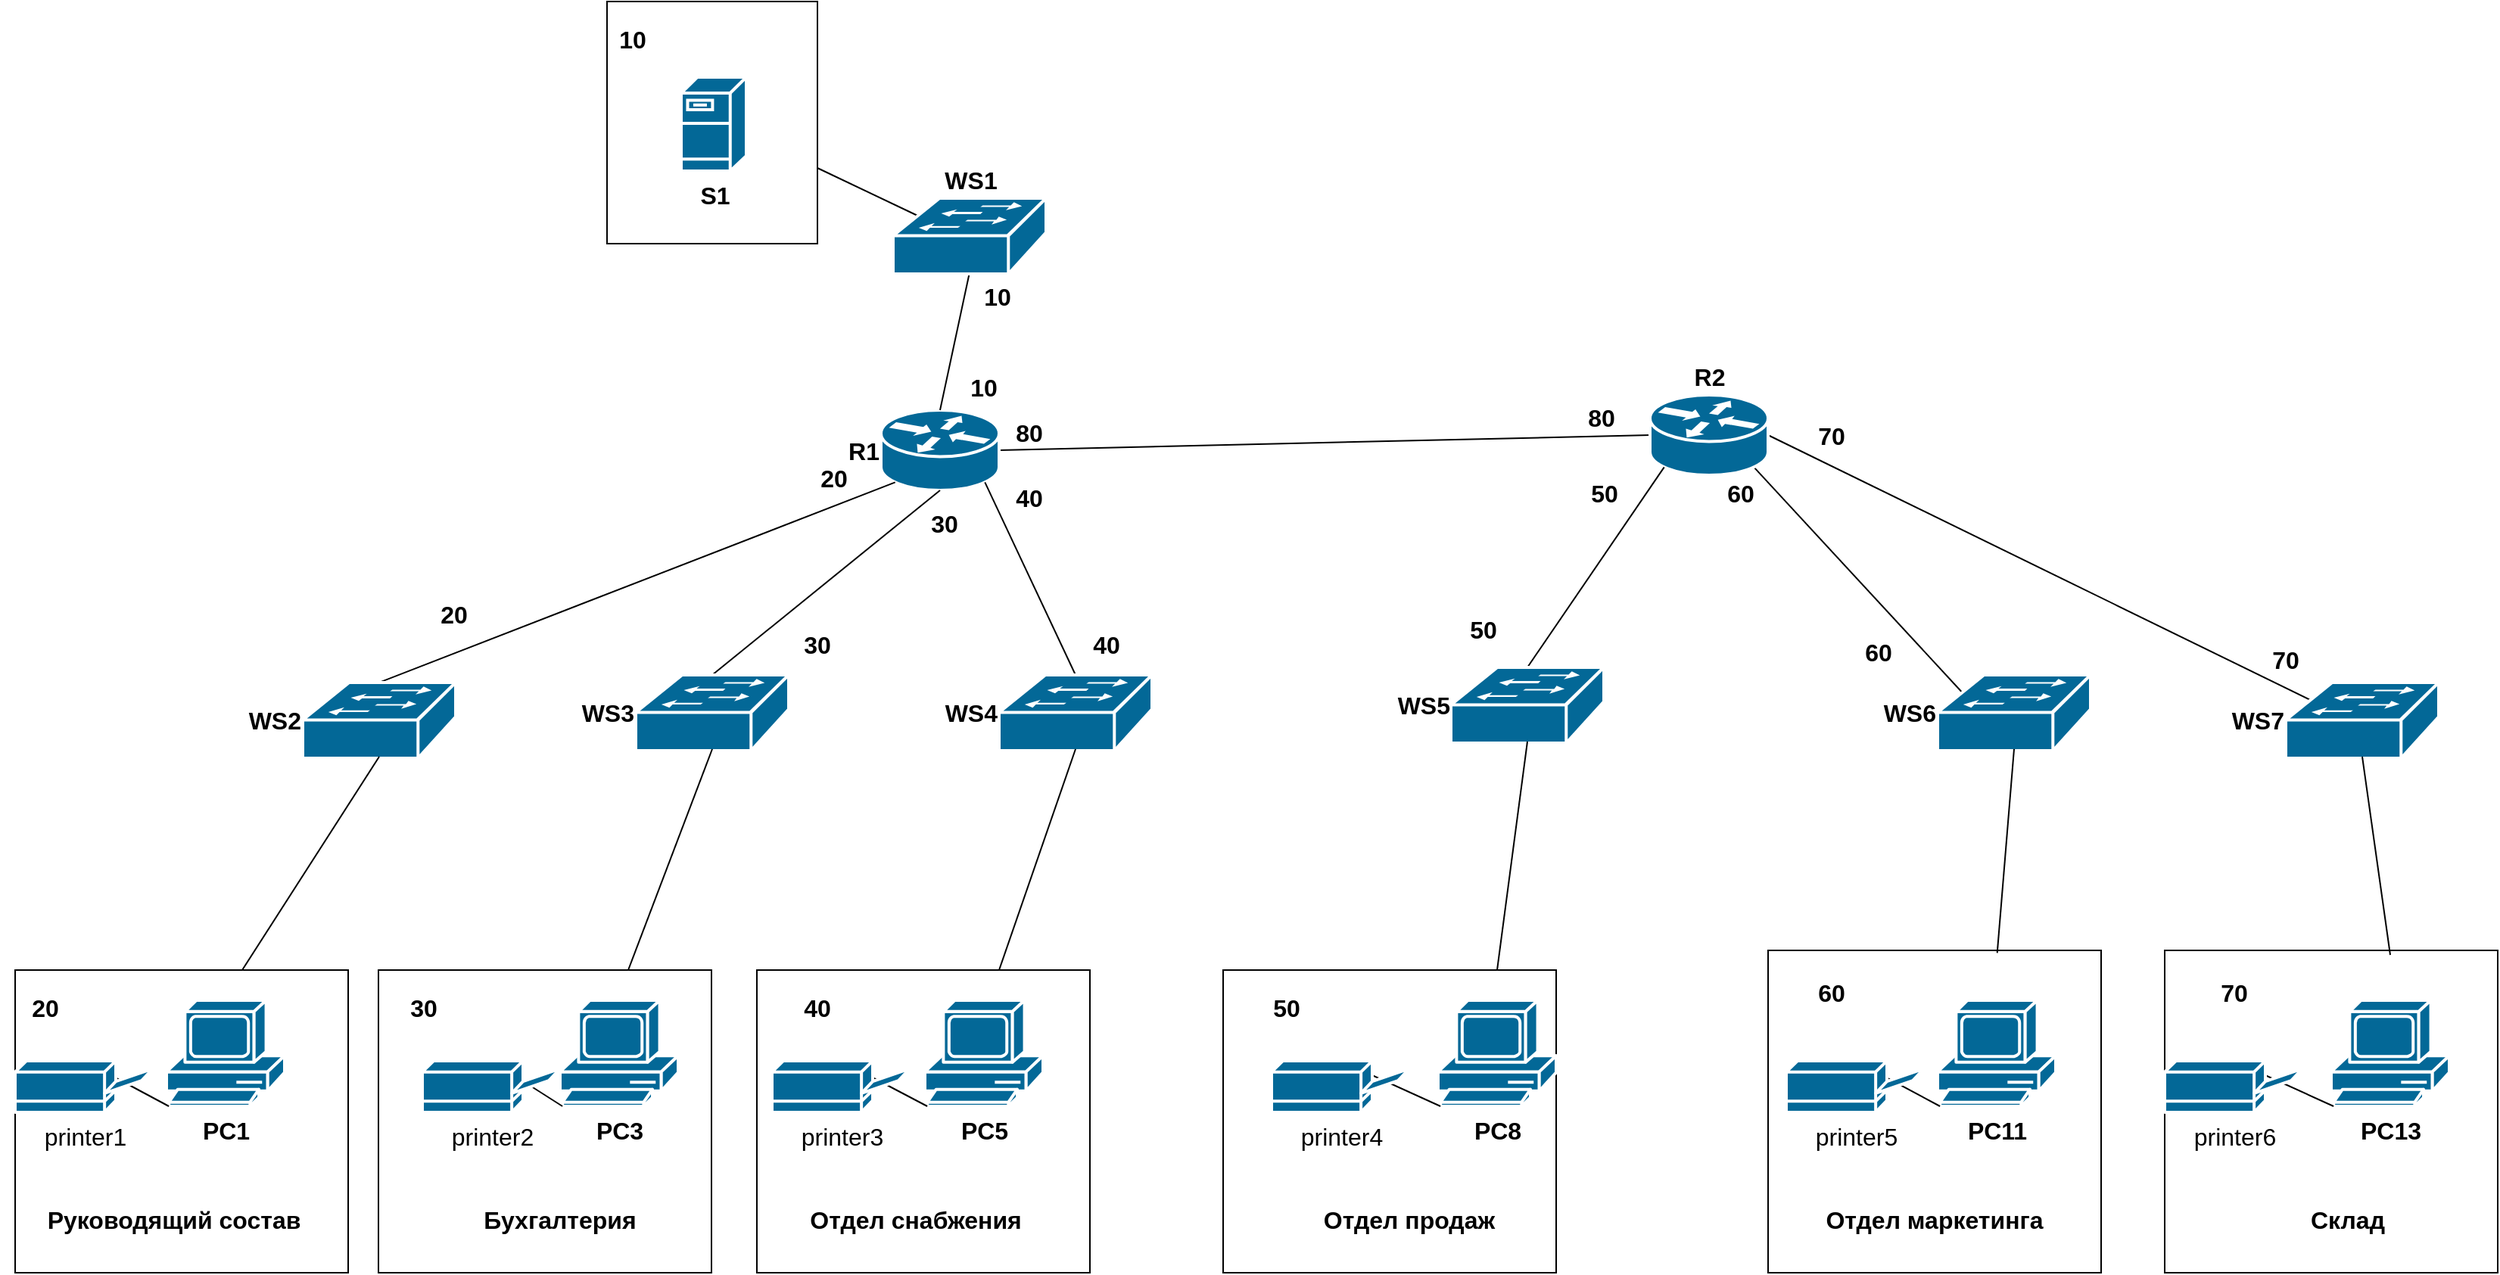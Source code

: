 <mxfile version="15.9.6" type="device"><diagram id="h7h-Bxl897M8u_A5FYwi" name="Page-1"><mxGraphModel dx="2812" dy="1152" grid="1" gridSize="10" guides="1" tooltips="1" connect="1" arrows="1" fold="1" page="1" pageScale="1" pageWidth="827" pageHeight="1169" math="0" shadow="0"><root><mxCell id="0"/><mxCell id="1" parent="0"/><mxCell id="qKBHT3wm-WV1gWjqCK_6-43" value="" style="rounded=0;whiteSpace=wrap;html=1;fontSize=16;" vertex="1" parent="1"><mxGeometry x="191" y="140" width="139" height="160" as="geometry"/></mxCell><mxCell id="qKBHT3wm-WV1gWjqCK_6-16" value="" style="rounded=0;whiteSpace=wrap;html=1;fontSize=16;" vertex="1" parent="1"><mxGeometry x="1220" y="767" width="220" height="213" as="geometry"/></mxCell><mxCell id="qKBHT3wm-WV1gWjqCK_6-15" value="" style="rounded=0;whiteSpace=wrap;html=1;fontSize=16;" vertex="1" parent="1"><mxGeometry x="958" y="767" width="220" height="213" as="geometry"/></mxCell><mxCell id="qKBHT3wm-WV1gWjqCK_6-14" value="" style="rounded=0;whiteSpace=wrap;html=1;fontSize=16;" vertex="1" parent="1"><mxGeometry x="598" y="780" width="220" height="200" as="geometry"/></mxCell><mxCell id="qKBHT3wm-WV1gWjqCK_6-13" value="" style="rounded=0;whiteSpace=wrap;html=1;fontSize=16;" vertex="1" parent="1"><mxGeometry x="290" y="780" width="220" height="200" as="geometry"/></mxCell><mxCell id="qKBHT3wm-WV1gWjqCK_6-12" value="" style="rounded=0;whiteSpace=wrap;html=1;fontSize=16;" vertex="1" parent="1"><mxGeometry x="40" y="780" width="220" height="200" as="geometry"/></mxCell><mxCell id="qKBHT3wm-WV1gWjqCK_6-11" value="" style="rounded=0;whiteSpace=wrap;html=1;fontSize=16;" vertex="1" parent="1"><mxGeometry x="-200" y="780" width="220" height="200" as="geometry"/></mxCell><mxCell id="0ZN8S27w35qCGHh5mTVg-73" style="edgeStyle=none;rounded=0;orthogonalLoop=1;jettySize=auto;html=1;exitX=1;exitY=0.5;exitDx=0;exitDy=0;exitPerimeter=0;entryX=0;entryY=0.5;entryDx=0;entryDy=0;entryPerimeter=0;fontSize=13;endArrow=none;endFill=0;" parent="1" source="0ZN8S27w35qCGHh5mTVg-1" target="0ZN8S27w35qCGHh5mTVg-2" edge="1"><mxGeometry relative="1" as="geometry"/></mxCell><mxCell id="0ZN8S27w35qCGHh5mTVg-1" value="R1" style="shape=mxgraph.cisco.routers.router;sketch=0;html=1;pointerEvents=1;dashed=0;fillColor=#036897;strokeColor=#ffffff;strokeWidth=2;verticalLabelPosition=middle;verticalAlign=middle;align=right;outlineConnect=0;fontStyle=1;labelPosition=left;fontSize=16;" parent="1" vertex="1"><mxGeometry x="372" y="410" width="78" height="53" as="geometry"/></mxCell><mxCell id="0ZN8S27w35qCGHh5mTVg-77" style="edgeStyle=none;rounded=0;orthogonalLoop=1;jettySize=auto;html=1;exitX=0.88;exitY=0.9;exitDx=0;exitDy=0;exitPerimeter=0;entryX=0.16;entryY=0.23;entryDx=0;entryDy=0;entryPerimeter=0;fontSize=13;endArrow=none;endFill=0;" parent="1" source="0ZN8S27w35qCGHh5mTVg-2" target="0ZN8S27w35qCGHh5mTVg-14" edge="1"><mxGeometry relative="1" as="geometry"/></mxCell><mxCell id="0ZN8S27w35qCGHh5mTVg-78" style="edgeStyle=none;rounded=0;orthogonalLoop=1;jettySize=auto;html=1;exitX=1;exitY=0.5;exitDx=0;exitDy=0;exitPerimeter=0;entryX=0.16;entryY=0.23;entryDx=0;entryDy=0;entryPerimeter=0;fontSize=13;endArrow=none;endFill=0;" parent="1" source="0ZN8S27w35qCGHh5mTVg-2" target="0ZN8S27w35qCGHh5mTVg-76" edge="1"><mxGeometry relative="1" as="geometry"/></mxCell><mxCell id="0ZN8S27w35qCGHh5mTVg-2" value="R2" style="shape=mxgraph.cisco.routers.router;sketch=0;html=1;pointerEvents=1;dashed=0;fillColor=#036897;strokeColor=#ffffff;strokeWidth=2;verticalLabelPosition=top;verticalAlign=bottom;align=center;outlineConnect=0;fontStyle=1;labelPosition=center;fontSize=16;" parent="1" vertex="1"><mxGeometry x="880" y="400" width="78" height="53" as="geometry"/></mxCell><mxCell id="0ZN8S27w35qCGHh5mTVg-65" style="edgeStyle=none;rounded=0;orthogonalLoop=1;jettySize=auto;html=1;exitX=0.5;exitY=0;exitDx=0;exitDy=0;exitPerimeter=0;entryX=0.5;entryY=1;entryDx=0;entryDy=0;entryPerimeter=0;endArrow=none;endFill=0;" parent="1" source="0ZN8S27w35qCGHh5mTVg-7" target="0ZN8S27w35qCGHh5mTVg-1" edge="1"><mxGeometry relative="1" as="geometry"/></mxCell><mxCell id="0ZN8S27w35qCGHh5mTVg-7" value="&lt;b style=&quot;font-size: 16px;&quot;&gt;WS3&lt;/b&gt;" style="shape=mxgraph.cisco.switches.workgroup_switch;sketch=0;html=1;pointerEvents=1;dashed=0;fillColor=#036897;strokeColor=#ffffff;strokeWidth=2;verticalLabelPosition=middle;verticalAlign=middle;align=right;outlineConnect=0;labelPosition=left;fontSize=16;" parent="1" vertex="1"><mxGeometry x="210" y="585" width="101" height="50" as="geometry"/></mxCell><mxCell id="0ZN8S27w35qCGHh5mTVg-74" style="edgeStyle=none;rounded=0;orthogonalLoop=1;jettySize=auto;html=1;exitX=0.5;exitY=0;exitDx=0;exitDy=0;exitPerimeter=0;entryX=0.88;entryY=0.9;entryDx=0;entryDy=0;entryPerimeter=0;fontSize=13;endArrow=none;endFill=0;" parent="1" source="0ZN8S27w35qCGHh5mTVg-8" target="0ZN8S27w35qCGHh5mTVg-1" edge="1"><mxGeometry relative="1" as="geometry"/></mxCell><mxCell id="0ZN8S27w35qCGHh5mTVg-8" value="&lt;b style=&quot;font-size: 16px;&quot;&gt;WS4&lt;/b&gt;" style="shape=mxgraph.cisco.switches.workgroup_switch;sketch=0;html=1;pointerEvents=1;dashed=0;fillColor=#036897;strokeColor=#ffffff;strokeWidth=2;verticalLabelPosition=middle;verticalAlign=middle;align=right;outlineConnect=0;labelPosition=left;fontSize=16;" parent="1" vertex="1"><mxGeometry x="450" y="585" width="101" height="50" as="geometry"/></mxCell><mxCell id="0ZN8S27w35qCGHh5mTVg-69" style="edgeStyle=none;rounded=0;orthogonalLoop=1;jettySize=auto;html=1;exitX=0.16;exitY=0.23;exitDx=0;exitDy=0;exitPerimeter=0;fontSize=13;endArrow=none;endFill=0;" parent="1" source="0ZN8S27w35qCGHh5mTVg-10" edge="1"><mxGeometry relative="1" as="geometry"><mxPoint x="330" y="250" as="targetPoint"/></mxGeometry></mxCell><mxCell id="0ZN8S27w35qCGHh5mTVg-71" style="edgeStyle=none;rounded=0;orthogonalLoop=1;jettySize=auto;html=1;exitX=0.5;exitY=0.98;exitDx=0;exitDy=0;exitPerimeter=0;entryX=0.5;entryY=0;entryDx=0;entryDy=0;entryPerimeter=0;fontSize=13;endArrow=none;endFill=0;" parent="1" source="0ZN8S27w35qCGHh5mTVg-10" target="0ZN8S27w35qCGHh5mTVg-1" edge="1"><mxGeometry relative="1" as="geometry"/></mxCell><mxCell id="0ZN8S27w35qCGHh5mTVg-10" value="&lt;b style=&quot;font-size: 16px;&quot;&gt;WS1&lt;/b&gt;" style="shape=mxgraph.cisco.switches.workgroup_switch;sketch=0;html=1;pointerEvents=1;dashed=0;fillColor=#036897;strokeColor=#ffffff;strokeWidth=2;verticalLabelPosition=top;verticalAlign=bottom;align=center;outlineConnect=0;labelPosition=center;fontSize=16;" parent="1" vertex="1"><mxGeometry x="380" y="270" width="101" height="50" as="geometry"/></mxCell><mxCell id="0ZN8S27w35qCGHh5mTVg-14" value="WS6" style="shape=mxgraph.cisco.switches.workgroup_switch;sketch=0;html=1;pointerEvents=1;dashed=0;fillColor=#036897;strokeColor=#ffffff;strokeWidth=2;verticalLabelPosition=middle;verticalAlign=middle;align=right;outlineConnect=0;fontStyle=1;labelPosition=left;fontSize=16;" parent="1" vertex="1"><mxGeometry x="1070" y="585" width="101" height="50" as="geometry"/></mxCell><mxCell id="0ZN8S27w35qCGHh5mTVg-64" style="edgeStyle=none;rounded=0;orthogonalLoop=1;jettySize=auto;html=1;exitX=0.5;exitY=0;exitDx=0;exitDy=0;exitPerimeter=0;entryX=0.12;entryY=0.9;entryDx=0;entryDy=0;entryPerimeter=0;endArrow=none;endFill=0;" parent="1" source="0ZN8S27w35qCGHh5mTVg-15" target="0ZN8S27w35qCGHh5mTVg-1" edge="1"><mxGeometry relative="1" as="geometry"/></mxCell><mxCell id="0ZN8S27w35qCGHh5mTVg-15" value="&lt;b style=&quot;font-size: 16px;&quot;&gt;WS2&lt;/b&gt;" style="shape=mxgraph.cisco.switches.workgroup_switch;sketch=0;html=1;pointerEvents=1;dashed=0;fillColor=#036897;strokeColor=#ffffff;strokeWidth=2;verticalLabelPosition=middle;verticalAlign=middle;align=right;outlineConnect=0;labelPosition=left;fontSize=16;" parent="1" vertex="1"><mxGeometry x="-10" y="590" width="101" height="50" as="geometry"/></mxCell><mxCell id="0ZN8S27w35qCGHh5mTVg-81" style="edgeStyle=none;rounded=0;orthogonalLoop=1;jettySize=auto;html=1;exitX=0.75;exitY=0;exitDx=0;exitDy=0;entryX=0.5;entryY=0.98;entryDx=0;entryDy=0;entryPerimeter=0;fontSize=16;endArrow=none;endFill=0;" parent="1" source="qKBHT3wm-WV1gWjqCK_6-12" target="0ZN8S27w35qCGHh5mTVg-7" edge="1"><mxGeometry relative="1" as="geometry"/></mxCell><mxCell id="0ZN8S27w35qCGHh5mTVg-17" value="PC3" style="shape=mxgraph.cisco.computers_and_peripherals.pc;sketch=0;html=1;pointerEvents=1;dashed=0;fillColor=#036897;strokeColor=#ffffff;strokeWidth=2;verticalLabelPosition=bottom;verticalAlign=top;align=center;outlineConnect=0;fontStyle=1;fontSize=16;" parent="1" vertex="1"><mxGeometry x="160" y="800" width="78" height="70" as="geometry"/></mxCell><mxCell id="0ZN8S27w35qCGHh5mTVg-79" style="edgeStyle=none;rounded=0;orthogonalLoop=1;jettySize=auto;html=1;entryX=0.5;entryY=0.98;entryDx=0;entryDy=0;entryPerimeter=0;fontSize=13;endArrow=none;endFill=0;" parent="1" target="0ZN8S27w35qCGHh5mTVg-15" edge="1"><mxGeometry relative="1" as="geometry"><mxPoint x="-50" y="780" as="sourcePoint"/></mxGeometry></mxCell><mxCell id="0ZN8S27w35qCGHh5mTVg-19" value="PC1" style="shape=mxgraph.cisco.computers_and_peripherals.pc;sketch=0;html=1;pointerEvents=1;dashed=0;fillColor=#036897;strokeColor=#ffffff;strokeWidth=2;verticalLabelPosition=bottom;verticalAlign=top;align=center;outlineConnect=0;fontStyle=1;fontSize=16;" parent="1" vertex="1"><mxGeometry x="-100" y="800" width="78" height="70" as="geometry"/></mxCell><mxCell id="0ZN8S27w35qCGHh5mTVg-21" value="S1" style="shape=mxgraph.cisco.servers.fileserver;sketch=0;html=1;pointerEvents=1;dashed=0;fillColor=#036897;strokeColor=#ffffff;strokeWidth=2;verticalLabelPosition=bottom;verticalAlign=top;align=center;outlineConnect=0;fontStyle=1;fontSize=16;" parent="1" vertex="1"><mxGeometry x="240" y="190" width="43" height="62" as="geometry"/></mxCell><mxCell id="0ZN8S27w35qCGHh5mTVg-75" style="edgeStyle=none;rounded=0;orthogonalLoop=1;jettySize=auto;html=1;exitX=0.5;exitY=0;exitDx=0;exitDy=0;exitPerimeter=0;entryX=0.12;entryY=0.9;entryDx=0;entryDy=0;entryPerimeter=0;fontSize=13;endArrow=none;endFill=0;" parent="1" source="0ZN8S27w35qCGHh5mTVg-25" target="0ZN8S27w35qCGHh5mTVg-2" edge="1"><mxGeometry relative="1" as="geometry"/></mxCell><mxCell id="0ZN8S27w35qCGHh5mTVg-25" value="WS5" style="shape=mxgraph.cisco.switches.workgroup_switch;sketch=0;html=1;pointerEvents=1;dashed=0;fillColor=#036897;strokeColor=#ffffff;strokeWidth=2;verticalLabelPosition=middle;verticalAlign=middle;align=right;outlineConnect=0;fontStyle=1;labelPosition=left;fontSize=16;" parent="1" vertex="1"><mxGeometry x="748.5" y="580" width="101" height="50" as="geometry"/></mxCell><mxCell id="0ZN8S27w35qCGHh5mTVg-83" style="edgeStyle=none;rounded=0;orthogonalLoop=1;jettySize=auto;html=1;entryX=0.5;entryY=0.98;entryDx=0;entryDy=0;entryPerimeter=0;fontSize=16;endArrow=none;endFill=0;" parent="1" target="0ZN8S27w35qCGHh5mTVg-8" edge="1"><mxGeometry relative="1" as="geometry"><mxPoint x="450" y="780" as="sourcePoint"/></mxGeometry></mxCell><mxCell id="0ZN8S27w35qCGHh5mTVg-26" value="&lt;b style=&quot;font-size: 16px;&quot;&gt;PC5&lt;/b&gt;" style="shape=mxgraph.cisco.computers_and_peripherals.pc;sketch=0;html=1;pointerEvents=1;dashed=0;fillColor=#036897;strokeColor=#ffffff;strokeWidth=2;verticalLabelPosition=bottom;verticalAlign=top;align=center;outlineConnect=0;fontSize=16;" parent="1" vertex="1"><mxGeometry x="401" y="800" width="78" height="70" as="geometry"/></mxCell><mxCell id="0ZN8S27w35qCGHh5mTVg-87" style="edgeStyle=none;rounded=0;orthogonalLoop=1;jettySize=auto;html=1;entryX=0.5;entryY=0.98;entryDx=0;entryDy=0;entryPerimeter=0;fontSize=16;endArrow=none;endFill=0;" parent="1" target="0ZN8S27w35qCGHh5mTVg-25" edge="1"><mxGeometry relative="1" as="geometry"><mxPoint x="779" y="780" as="sourcePoint"/></mxGeometry></mxCell><mxCell id="0ZN8S27w35qCGHh5mTVg-28" value="PC8" style="shape=mxgraph.cisco.computers_and_peripherals.pc;sketch=0;html=1;pointerEvents=1;dashed=0;fillColor=#036897;strokeColor=#ffffff;strokeWidth=2;verticalLabelPosition=bottom;verticalAlign=top;align=center;outlineConnect=0;fontStyle=1;fontSize=16;" parent="1" vertex="1"><mxGeometry x="740" y="800" width="78" height="70" as="geometry"/></mxCell><mxCell id="0ZN8S27w35qCGHh5mTVg-90" style="edgeStyle=none;rounded=0;orthogonalLoop=1;jettySize=auto;html=1;exitX=0.688;exitY=0.008;exitDx=0;exitDy=0;exitPerimeter=0;entryX=0.5;entryY=0.98;entryDx=0;entryDy=0;entryPerimeter=0;fontSize=16;endArrow=none;endFill=0;" parent="1" source="qKBHT3wm-WV1gWjqCK_6-15" target="0ZN8S27w35qCGHh5mTVg-14" edge="1"><mxGeometry relative="1" as="geometry"/></mxCell><mxCell id="0ZN8S27w35qCGHh5mTVg-34" value="PC11" style="shape=mxgraph.cisco.computers_and_peripherals.pc;sketch=0;html=1;pointerEvents=1;dashed=0;fillColor=#036897;strokeColor=#ffffff;strokeWidth=2;verticalLabelPosition=bottom;verticalAlign=top;align=center;outlineConnect=0;fontStyle=1;fontSize=16;" parent="1" vertex="1"><mxGeometry x="1070" y="800" width="78" height="70" as="geometry"/></mxCell><mxCell id="0ZN8S27w35qCGHh5mTVg-76" value="WS7" style="shape=mxgraph.cisco.switches.workgroup_switch;sketch=0;html=1;pointerEvents=1;dashed=0;fillColor=#036897;strokeColor=#ffffff;strokeWidth=2;verticalLabelPosition=middle;verticalAlign=middle;align=right;outlineConnect=0;fontStyle=1;fontSize=16;labelPosition=left;" parent="1" vertex="1"><mxGeometry x="1300" y="590" width="101" height="50" as="geometry"/></mxCell><mxCell id="0ZN8S27w35qCGHh5mTVg-93" style="edgeStyle=none;rounded=0;orthogonalLoop=1;jettySize=auto;html=1;entryX=0.5;entryY=0.98;entryDx=0;entryDy=0;entryPerimeter=0;fontSize=16;endArrow=none;endFill=0;" parent="1" target="0ZN8S27w35qCGHh5mTVg-76" edge="1"><mxGeometry relative="1" as="geometry"><mxPoint x="1369" y="770" as="sourcePoint"/></mxGeometry></mxCell><mxCell id="0ZN8S27w35qCGHh5mTVg-92" value="PC13" style="shape=mxgraph.cisco.computers_and_peripherals.pc;sketch=0;html=1;pointerEvents=1;dashed=0;fillColor=#036897;strokeColor=#ffffff;strokeWidth=2;verticalLabelPosition=bottom;verticalAlign=top;align=center;outlineConnect=0;fontStyle=1;fontSize=16;" parent="1" vertex="1"><mxGeometry x="1330" y="800" width="78" height="70" as="geometry"/></mxCell><mxCell id="0ZN8S27w35qCGHh5mTVg-107" style="edgeStyle=none;rounded=0;orthogonalLoop=1;jettySize=auto;html=1;exitX=0.5;exitY=0;exitDx=0;exitDy=0;exitPerimeter=0;entryX=0.02;entryY=1;entryDx=0;entryDy=0;entryPerimeter=0;fontSize=16;endArrow=none;endFill=0;" parent="1" source="0ZN8S27w35qCGHh5mTVg-95" target="0ZN8S27w35qCGHh5mTVg-19" edge="1"><mxGeometry relative="1" as="geometry"/></mxCell><mxCell id="0ZN8S27w35qCGHh5mTVg-95" value="printer1" style="shape=mxgraph.cisco.computers_and_peripherals.printer;sketch=0;html=1;pointerEvents=1;dashed=0;fillColor=#036897;strokeColor=#ffffff;strokeWidth=2;verticalLabelPosition=bottom;verticalAlign=top;align=center;outlineConnect=0;fontSize=16;" parent="1" vertex="1"><mxGeometry x="-200" y="840" width="91" height="34" as="geometry"/></mxCell><mxCell id="0ZN8S27w35qCGHh5mTVg-106" style="edgeStyle=none;rounded=0;orthogonalLoop=1;jettySize=auto;html=1;exitX=0.5;exitY=0;exitDx=0;exitDy=0;exitPerimeter=0;entryX=0.02;entryY=1;entryDx=0;entryDy=0;entryPerimeter=0;fontSize=16;endArrow=none;endFill=0;" parent="1" source="0ZN8S27w35qCGHh5mTVg-97" target="0ZN8S27w35qCGHh5mTVg-17" edge="1"><mxGeometry relative="1" as="geometry"/></mxCell><mxCell id="0ZN8S27w35qCGHh5mTVg-97" value="printer2" style="shape=mxgraph.cisco.computers_and_peripherals.printer;sketch=0;html=1;pointerEvents=1;dashed=0;fillColor=#036897;strokeColor=#ffffff;strokeWidth=2;verticalLabelPosition=bottom;verticalAlign=top;align=center;outlineConnect=0;fontSize=16;" parent="1" vertex="1"><mxGeometry x="69" y="840" width="91" height="34" as="geometry"/></mxCell><mxCell id="0ZN8S27w35qCGHh5mTVg-105" style="edgeStyle=none;rounded=0;orthogonalLoop=1;jettySize=auto;html=1;exitX=0.5;exitY=0;exitDx=0;exitDy=0;exitPerimeter=0;entryX=0.02;entryY=1;entryDx=0;entryDy=0;entryPerimeter=0;fontSize=16;endArrow=none;endFill=0;" parent="1" source="0ZN8S27w35qCGHh5mTVg-98" target="0ZN8S27w35qCGHh5mTVg-26" edge="1"><mxGeometry relative="1" as="geometry"/></mxCell><mxCell id="0ZN8S27w35qCGHh5mTVg-98" value="printer3" style="shape=mxgraph.cisco.computers_and_peripherals.printer;sketch=0;html=1;pointerEvents=1;dashed=0;fillColor=#036897;strokeColor=#ffffff;strokeWidth=2;verticalLabelPosition=bottom;verticalAlign=top;align=center;outlineConnect=0;fontSize=16;" parent="1" vertex="1"><mxGeometry x="300" y="840" width="91" height="34" as="geometry"/></mxCell><mxCell id="0ZN8S27w35qCGHh5mTVg-104" style="edgeStyle=none;rounded=0;orthogonalLoop=1;jettySize=auto;html=1;exitX=0.5;exitY=0;exitDx=0;exitDy=0;exitPerimeter=0;entryX=0.02;entryY=1;entryDx=0;entryDy=0;entryPerimeter=0;fontSize=16;endArrow=none;endFill=0;" parent="1" source="0ZN8S27w35qCGHh5mTVg-99" target="0ZN8S27w35qCGHh5mTVg-28" edge="1"><mxGeometry relative="1" as="geometry"/></mxCell><mxCell id="0ZN8S27w35qCGHh5mTVg-99" value="printer4" style="shape=mxgraph.cisco.computers_and_peripherals.printer;sketch=0;html=1;pointerEvents=1;dashed=0;fillColor=#036897;strokeColor=#ffffff;strokeWidth=2;verticalLabelPosition=bottom;verticalAlign=top;align=center;outlineConnect=0;fontSize=16;" parent="1" vertex="1"><mxGeometry x="630" y="840" width="91" height="34" as="geometry"/></mxCell><mxCell id="0ZN8S27w35qCGHh5mTVg-103" style="edgeStyle=none;rounded=0;orthogonalLoop=1;jettySize=auto;html=1;exitX=0.5;exitY=0;exitDx=0;exitDy=0;exitPerimeter=0;entryX=0.02;entryY=1;entryDx=0;entryDy=0;entryPerimeter=0;fontSize=16;endArrow=none;endFill=0;" parent="1" source="0ZN8S27w35qCGHh5mTVg-100" target="0ZN8S27w35qCGHh5mTVg-34" edge="1"><mxGeometry relative="1" as="geometry"/></mxCell><mxCell id="0ZN8S27w35qCGHh5mTVg-100" value="printer5" style="shape=mxgraph.cisco.computers_and_peripherals.printer;sketch=0;html=1;pointerEvents=1;dashed=0;fillColor=#036897;strokeColor=#ffffff;strokeWidth=2;verticalLabelPosition=bottom;verticalAlign=top;align=center;outlineConnect=0;fontSize=16;" parent="1" vertex="1"><mxGeometry x="970" y="840" width="91" height="34" as="geometry"/></mxCell><mxCell id="qKBHT3wm-WV1gWjqCK_6-8" style="edgeStyle=none;rounded=0;orthogonalLoop=1;jettySize=auto;html=1;exitX=0.5;exitY=0;exitDx=0;exitDy=0;exitPerimeter=0;entryX=0.02;entryY=1;entryDx=0;entryDy=0;entryPerimeter=0;fontSize=16;endArrow=none;endFill=0;" edge="1" parent="1" source="0ZN8S27w35qCGHh5mTVg-101" target="0ZN8S27w35qCGHh5mTVg-92"><mxGeometry relative="1" as="geometry"/></mxCell><mxCell id="0ZN8S27w35qCGHh5mTVg-101" value="printer6" style="shape=mxgraph.cisco.computers_and_peripherals.printer;sketch=0;html=1;pointerEvents=1;dashed=0;fillColor=#036897;strokeColor=#ffffff;strokeWidth=2;verticalLabelPosition=bottom;verticalAlign=top;align=center;outlineConnect=0;fontSize=16;" parent="1" vertex="1"><mxGeometry x="1220" y="840" width="91" height="34" as="geometry"/></mxCell><mxCell id="qKBHT3wm-WV1gWjqCK_6-18" value="&lt;b&gt;Руководящий состав&lt;/b&gt;" style="text;html=1;strokeColor=none;fillColor=none;align=center;verticalAlign=middle;whiteSpace=wrap;rounded=0;fontSize=16;" vertex="1" parent="1"><mxGeometry x="-190" y="930" width="190" height="30" as="geometry"/></mxCell><mxCell id="qKBHT3wm-WV1gWjqCK_6-19" value="&lt;b&gt;Бухгалтерия&lt;/b&gt;" style="text;html=1;strokeColor=none;fillColor=none;align=center;verticalAlign=middle;whiteSpace=wrap;rounded=0;fontSize=16;" vertex="1" parent="1"><mxGeometry x="130" y="930" width="60" height="30" as="geometry"/></mxCell><mxCell id="qKBHT3wm-WV1gWjqCK_6-20" value="&lt;b&gt;Отдел снабжения&lt;/b&gt;" style="text;html=1;strokeColor=none;fillColor=none;align=center;verticalAlign=middle;whiteSpace=wrap;rounded=0;fontSize=16;" vertex="1" parent="1"><mxGeometry x="320" y="930" width="150" height="30" as="geometry"/></mxCell><mxCell id="qKBHT3wm-WV1gWjqCK_6-21" value="Отдел продаж" style="text;html=1;strokeColor=none;fillColor=none;align=center;verticalAlign=middle;whiteSpace=wrap;rounded=0;fontSize=16;fontStyle=1" vertex="1" parent="1"><mxGeometry x="660" y="930" width="122" height="30" as="geometry"/></mxCell><mxCell id="qKBHT3wm-WV1gWjqCK_6-22" value="Отдел маркетинга" style="text;html=1;strokeColor=none;fillColor=none;align=center;verticalAlign=middle;whiteSpace=wrap;rounded=0;fontSize=16;fontStyle=1" vertex="1" parent="1"><mxGeometry x="984" y="930" width="168" height="30" as="geometry"/></mxCell><mxCell id="qKBHT3wm-WV1gWjqCK_6-23" value="&lt;b&gt;Склад&lt;/b&gt;" style="text;html=1;strokeColor=none;fillColor=none;align=center;verticalAlign=middle;whiteSpace=wrap;rounded=0;fontSize=16;" vertex="1" parent="1"><mxGeometry x="1311" y="930" width="60" height="30" as="geometry"/></mxCell><mxCell id="qKBHT3wm-WV1gWjqCK_6-24" value="&lt;b&gt;20&lt;/b&gt;" style="text;html=1;strokeColor=none;fillColor=none;align=center;verticalAlign=middle;whiteSpace=wrap;rounded=0;fontSize=16;" vertex="1" parent="1"><mxGeometry x="-210" y="790" width="60" height="30" as="geometry"/></mxCell><mxCell id="qKBHT3wm-WV1gWjqCK_6-25" value="&lt;b&gt;30&lt;/b&gt;" style="text;html=1;strokeColor=none;fillColor=none;align=center;verticalAlign=middle;whiteSpace=wrap;rounded=0;fontSize=16;" vertex="1" parent="1"><mxGeometry x="40" y="790" width="60" height="30" as="geometry"/></mxCell><mxCell id="qKBHT3wm-WV1gWjqCK_6-26" value="&lt;b&gt;40&lt;/b&gt;" style="text;html=1;strokeColor=none;fillColor=none;align=center;verticalAlign=middle;whiteSpace=wrap;rounded=0;fontSize=16;" vertex="1" parent="1"><mxGeometry x="300" y="790" width="60" height="30" as="geometry"/></mxCell><mxCell id="qKBHT3wm-WV1gWjqCK_6-29" value="&lt;b&gt;50&lt;/b&gt;" style="text;html=1;strokeColor=none;fillColor=none;align=center;verticalAlign=middle;whiteSpace=wrap;rounded=0;fontSize=16;" vertex="1" parent="1"><mxGeometry x="610" y="790" width="60" height="30" as="geometry"/></mxCell><mxCell id="qKBHT3wm-WV1gWjqCK_6-30" value="&lt;b&gt;60&lt;/b&gt;" style="text;html=1;strokeColor=none;fillColor=none;align=center;verticalAlign=middle;whiteSpace=wrap;rounded=0;fontSize=16;" vertex="1" parent="1"><mxGeometry x="970" y="780" width="60" height="30" as="geometry"/></mxCell><mxCell id="qKBHT3wm-WV1gWjqCK_6-31" value="&lt;b&gt;70&lt;/b&gt;" style="text;html=1;strokeColor=none;fillColor=none;align=center;verticalAlign=middle;whiteSpace=wrap;rounded=0;fontSize=16;" vertex="1" parent="1"><mxGeometry x="1235.5" y="780" width="60" height="30" as="geometry"/></mxCell><mxCell id="qKBHT3wm-WV1gWjqCK_6-32" value="&lt;b&gt;20&lt;/b&gt;" style="text;html=1;strokeColor=none;fillColor=none;align=center;verticalAlign=middle;whiteSpace=wrap;rounded=0;fontSize=16;" vertex="1" parent="1"><mxGeometry x="60" y="530" width="60" height="30" as="geometry"/></mxCell><mxCell id="qKBHT3wm-WV1gWjqCK_6-35" value="&lt;b&gt;30&lt;/b&gt;" style="text;html=1;strokeColor=none;fillColor=none;align=center;verticalAlign=middle;whiteSpace=wrap;rounded=0;fontSize=16;" vertex="1" parent="1"><mxGeometry x="300" y="550" width="60" height="30" as="geometry"/></mxCell><mxCell id="qKBHT3wm-WV1gWjqCK_6-36" value="&lt;b&gt;40&lt;/b&gt;" style="text;html=1;strokeColor=none;fillColor=none;align=center;verticalAlign=middle;whiteSpace=wrap;rounded=0;fontSize=16;" vertex="1" parent="1"><mxGeometry x="491" y="550" width="60" height="30" as="geometry"/></mxCell><mxCell id="qKBHT3wm-WV1gWjqCK_6-39" value="&lt;b&gt;50&lt;/b&gt;" style="text;html=1;strokeColor=none;fillColor=none;align=center;verticalAlign=middle;whiteSpace=wrap;rounded=0;fontSize=16;" vertex="1" parent="1"><mxGeometry x="740" y="540" width="60" height="30" as="geometry"/></mxCell><mxCell id="qKBHT3wm-WV1gWjqCK_6-40" value="&lt;b&gt;60&lt;/b&gt;" style="text;html=1;strokeColor=none;fillColor=none;align=center;verticalAlign=middle;whiteSpace=wrap;rounded=0;fontSize=16;" vertex="1" parent="1"><mxGeometry x="1001" y="555" width="60" height="30" as="geometry"/></mxCell><mxCell id="qKBHT3wm-WV1gWjqCK_6-41" value="&lt;b&gt;70&lt;/b&gt;" style="text;html=1;strokeColor=none;fillColor=none;align=center;verticalAlign=middle;whiteSpace=wrap;rounded=0;fontSize=16;" vertex="1" parent="1"><mxGeometry x="1270" y="560" width="60" height="30" as="geometry"/></mxCell><mxCell id="qKBHT3wm-WV1gWjqCK_6-44" value="10" style="text;html=1;strokeColor=none;fillColor=none;align=center;verticalAlign=middle;whiteSpace=wrap;rounded=0;fontSize=16;fontStyle=1" vertex="1" parent="1"><mxGeometry x="178" y="150" width="60" height="30" as="geometry"/></mxCell><mxCell id="qKBHT3wm-WV1gWjqCK_6-45" value="80" style="text;html=1;strokeColor=none;fillColor=none;align=center;verticalAlign=middle;whiteSpace=wrap;rounded=0;fontSize=16;fontStyle=1" vertex="1" parent="1"><mxGeometry x="440" y="410" width="60" height="30" as="geometry"/></mxCell><mxCell id="qKBHT3wm-WV1gWjqCK_6-47" value="&lt;b&gt;70&lt;/b&gt;" style="text;html=1;strokeColor=none;fillColor=none;align=center;verticalAlign=middle;whiteSpace=wrap;rounded=0;fontSize=16;" vertex="1" parent="1"><mxGeometry x="970" y="411.5" width="60" height="30" as="geometry"/></mxCell><mxCell id="qKBHT3wm-WV1gWjqCK_6-48" value="80" style="text;html=1;strokeColor=none;fillColor=none;align=center;verticalAlign=middle;whiteSpace=wrap;rounded=0;fontSize=16;fontStyle=1" vertex="1" parent="1"><mxGeometry x="818" y="400" width="60" height="30" as="geometry"/></mxCell><mxCell id="qKBHT3wm-WV1gWjqCK_6-49" value="&lt;b&gt;40&lt;/b&gt;" style="text;html=1;strokeColor=none;fillColor=none;align=center;verticalAlign=middle;whiteSpace=wrap;rounded=0;fontSize=16;" vertex="1" parent="1"><mxGeometry x="440" y="453" width="60" height="30" as="geometry"/></mxCell><mxCell id="qKBHT3wm-WV1gWjqCK_6-52" value="&lt;b&gt;30&lt;/b&gt;" style="text;html=1;strokeColor=none;fillColor=none;align=center;verticalAlign=middle;whiteSpace=wrap;rounded=0;fontSize=16;" vertex="1" parent="1"><mxGeometry x="384" y="470" width="60" height="30" as="geometry"/></mxCell><mxCell id="qKBHT3wm-WV1gWjqCK_6-54" value="&lt;b&gt;20&lt;/b&gt;" style="text;html=1;strokeColor=none;fillColor=none;align=center;verticalAlign=middle;whiteSpace=wrap;rounded=0;fontSize=16;" vertex="1" parent="1"><mxGeometry x="311" y="440" width="60" height="30" as="geometry"/></mxCell><mxCell id="qKBHT3wm-WV1gWjqCK_6-55" value="&lt;b&gt;50&lt;/b&gt;" style="text;html=1;strokeColor=none;fillColor=none;align=center;verticalAlign=middle;whiteSpace=wrap;rounded=0;fontSize=16;" vertex="1" parent="1"><mxGeometry x="820" y="450" width="60" height="30" as="geometry"/></mxCell><mxCell id="qKBHT3wm-WV1gWjqCK_6-56" value="&lt;b&gt;60&lt;/b&gt;" style="text;html=1;strokeColor=none;fillColor=none;align=center;verticalAlign=middle;whiteSpace=wrap;rounded=0;fontSize=16;" vertex="1" parent="1"><mxGeometry x="910" y="450" width="60" height="30" as="geometry"/></mxCell><mxCell id="qKBHT3wm-WV1gWjqCK_6-59" value="10" style="text;html=1;strokeColor=none;fillColor=none;align=center;verticalAlign=middle;whiteSpace=wrap;rounded=0;fontSize=16;fontStyle=1" vertex="1" parent="1"><mxGeometry x="419" y="320" width="60" height="30" as="geometry"/></mxCell><mxCell id="qKBHT3wm-WV1gWjqCK_6-60" value="10" style="text;html=1;strokeColor=none;fillColor=none;align=center;verticalAlign=middle;whiteSpace=wrap;rounded=0;fontSize=16;fontStyle=1" vertex="1" parent="1"><mxGeometry x="410" y="380" width="60" height="30" as="geometry"/></mxCell></root></mxGraphModel></diagram></mxfile>